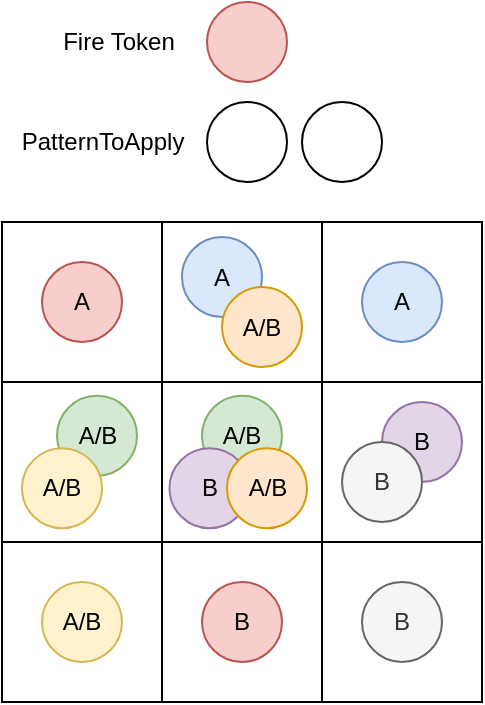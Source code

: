<mxfile>
    <diagram id="qj6QA1vd848Gig3QyI7o" name="Page-1">
        <mxGraphModel dx="492" dy="571" grid="1" gridSize="10" guides="1" tooltips="1" connect="1" arrows="1" fold="1" page="1" pageScale="1" pageWidth="827" pageHeight="1169" math="0" shadow="0">
            <root>
                <mxCell id="0"/>
                <mxCell id="1" parent="0"/>
                <mxCell id="3" value="" style="rounded=0;whiteSpace=wrap;html=1;fillColor=none;" parent="1" vertex="1">
                    <mxGeometry x="120" y="120" width="80" height="80" as="geometry"/>
                </mxCell>
                <mxCell id="4" value="" style="rounded=0;whiteSpace=wrap;html=1;fillColor=none;" parent="1" vertex="1">
                    <mxGeometry x="120" y="280" width="80" height="80" as="geometry"/>
                </mxCell>
                <mxCell id="5" value="" style="rounded=0;whiteSpace=wrap;html=1;fillColor=none;" parent="1" vertex="1">
                    <mxGeometry x="120" y="200" width="80" height="80" as="geometry"/>
                </mxCell>
                <mxCell id="6" value="" style="rounded=0;whiteSpace=wrap;html=1;fillColor=none;" parent="1" vertex="1">
                    <mxGeometry x="200" y="120" width="80" height="80" as="geometry"/>
                </mxCell>
                <mxCell id="7" value="" style="rounded=0;whiteSpace=wrap;html=1;fillColor=none;" parent="1" vertex="1">
                    <mxGeometry x="200" y="280" width="80" height="80" as="geometry"/>
                </mxCell>
                <mxCell id="8" value="" style="rounded=0;whiteSpace=wrap;html=1;fillColor=none;" parent="1" vertex="1">
                    <mxGeometry x="200" y="200" width="80" height="80" as="geometry"/>
                </mxCell>
                <mxCell id="9" value="" style="rounded=0;whiteSpace=wrap;html=1;fillColor=none;" parent="1" vertex="1">
                    <mxGeometry x="280" y="120" width="80" height="80" as="geometry"/>
                </mxCell>
                <mxCell id="10" value="" style="rounded=0;whiteSpace=wrap;html=1;fillColor=none;" parent="1" vertex="1">
                    <mxGeometry x="280" y="280" width="80" height="80" as="geometry"/>
                </mxCell>
                <mxCell id="11" value="" style="rounded=0;whiteSpace=wrap;html=1;fillColor=none;" parent="1" vertex="1">
                    <mxGeometry x="280" y="200" width="80" height="80" as="geometry"/>
                </mxCell>
                <mxCell id="12" value="A" style="ellipse;whiteSpace=wrap;html=1;aspect=fixed;fillColor=#f8cecc;strokeColor=#b85450;" parent="1" vertex="1">
                    <mxGeometry x="140" y="140" width="40" height="40" as="geometry"/>
                </mxCell>
                <mxCell id="13" value="A/B" style="ellipse;whiteSpace=wrap;html=1;aspect=fixed;fillColor=#d5e8d4;strokeColor=#82b366;" parent="1" vertex="1">
                    <mxGeometry x="147.5" y="206.88" width="40" height="40" as="geometry"/>
                </mxCell>
                <mxCell id="14" value="A/B" style="ellipse;whiteSpace=wrap;html=1;aspect=fixed;fillColor=#d5e8d4;strokeColor=#82b366;" parent="1" vertex="1">
                    <mxGeometry x="220" y="206.88" width="40" height="40" as="geometry"/>
                </mxCell>
                <mxCell id="15" value="A" style="ellipse;whiteSpace=wrap;html=1;aspect=fixed;fillColor=#dae8fc;strokeColor=#6c8ebf;" parent="1" vertex="1">
                    <mxGeometry x="210" y="127.5" width="40" height="40" as="geometry"/>
                </mxCell>
                <mxCell id="16" value="A" style="ellipse;whiteSpace=wrap;html=1;aspect=fixed;fillColor=#dae8fc;strokeColor=#6c8ebf;" parent="1" vertex="1">
                    <mxGeometry x="300" y="140" width="40" height="40" as="geometry"/>
                </mxCell>
                <mxCell id="17" value="A/B" style="ellipse;whiteSpace=wrap;html=1;aspect=fixed;fillColor=#fff2cc;strokeColor=#d6b656;" parent="1" vertex="1">
                    <mxGeometry x="140" y="300" width="40" height="40" as="geometry"/>
                </mxCell>
                <mxCell id="18" value="A/B" style="ellipse;whiteSpace=wrap;html=1;aspect=fixed;fillColor=#fff2cc;strokeColor=#d6b656;" parent="1" vertex="1">
                    <mxGeometry x="130" y="233.13" width="40" height="40" as="geometry"/>
                </mxCell>
                <mxCell id="19" value="A/B" style="ellipse;whiteSpace=wrap;html=1;aspect=fixed;fillColor=#ffe6cc;strokeColor=#d79b00;" parent="1" vertex="1">
                    <mxGeometry x="230" y="152.5" width="40" height="40" as="geometry"/>
                </mxCell>
                <mxCell id="21" value="B" style="ellipse;whiteSpace=wrap;html=1;aspect=fixed;fillColor=#f8cecc;strokeColor=#b85450;" parent="1" vertex="1">
                    <mxGeometry x="220" y="300" width="40" height="40" as="geometry"/>
                </mxCell>
                <mxCell id="22" value="B" style="ellipse;whiteSpace=wrap;html=1;aspect=fixed;fillColor=#e1d5e7;strokeColor=#9673a6;" parent="1" vertex="1">
                    <mxGeometry x="203.75" y="233.13" width="40" height="40" as="geometry"/>
                </mxCell>
                <mxCell id="23" value="B" style="ellipse;whiteSpace=wrap;html=1;aspect=fixed;fillColor=#e1d5e7;strokeColor=#9673a6;" parent="1" vertex="1">
                    <mxGeometry x="310" y="210" width="40" height="40" as="geometry"/>
                </mxCell>
                <mxCell id="24" value="B" style="ellipse;whiteSpace=wrap;html=1;aspect=fixed;fillColor=#f5f5f5;strokeColor=#666666;fontColor=#333333;" parent="1" vertex="1">
                    <mxGeometry x="300" y="300" width="40" height="40" as="geometry"/>
                </mxCell>
                <mxCell id="26" value="B" style="ellipse;whiteSpace=wrap;html=1;aspect=fixed;fillColor=#f5f5f5;strokeColor=#666666;fontColor=#333333;" parent="1" vertex="1">
                    <mxGeometry x="290" y="230" width="40" height="40" as="geometry"/>
                </mxCell>
                <mxCell id="33" value="" style="ellipse;whiteSpace=wrap;html=1;aspect=fixed;" parent="1" vertex="1">
                    <mxGeometry x="222.5" y="60" width="40" height="40" as="geometry"/>
                </mxCell>
                <mxCell id="34" value="" style="ellipse;whiteSpace=wrap;html=1;aspect=fixed;" parent="1" vertex="1">
                    <mxGeometry x="270" y="60" width="40" height="40" as="geometry"/>
                </mxCell>
                <mxCell id="35" value="PatternToApply" style="text;html=1;align=center;verticalAlign=middle;resizable=0;points=[];autosize=1;strokeColor=none;fillColor=none;" parent="1" vertex="1">
                    <mxGeometry x="120" y="65" width="100" height="30" as="geometry"/>
                </mxCell>
                <mxCell id="37" value="" style="ellipse;whiteSpace=wrap;html=1;aspect=fixed;fillColor=#f8cecc;strokeColor=#b85450;" parent="1" vertex="1">
                    <mxGeometry x="222.5" y="10" width="40" height="40" as="geometry"/>
                </mxCell>
                <mxCell id="38" value="Fire Token" style="text;html=1;align=center;verticalAlign=middle;resizable=0;points=[];autosize=1;strokeColor=none;fillColor=none;" parent="1" vertex="1">
                    <mxGeometry x="137.5" y="15" width="80" height="30" as="geometry"/>
                </mxCell>
                <mxCell id="20" value="A/B" style="ellipse;whiteSpace=wrap;html=1;aspect=fixed;fillColor=#ffe6cc;strokeColor=#d79b00;" parent="1" vertex="1">
                    <mxGeometry x="232.5" y="233.13" width="40" height="40" as="geometry"/>
                </mxCell>
            </root>
        </mxGraphModel>
    </diagram>
</mxfile>